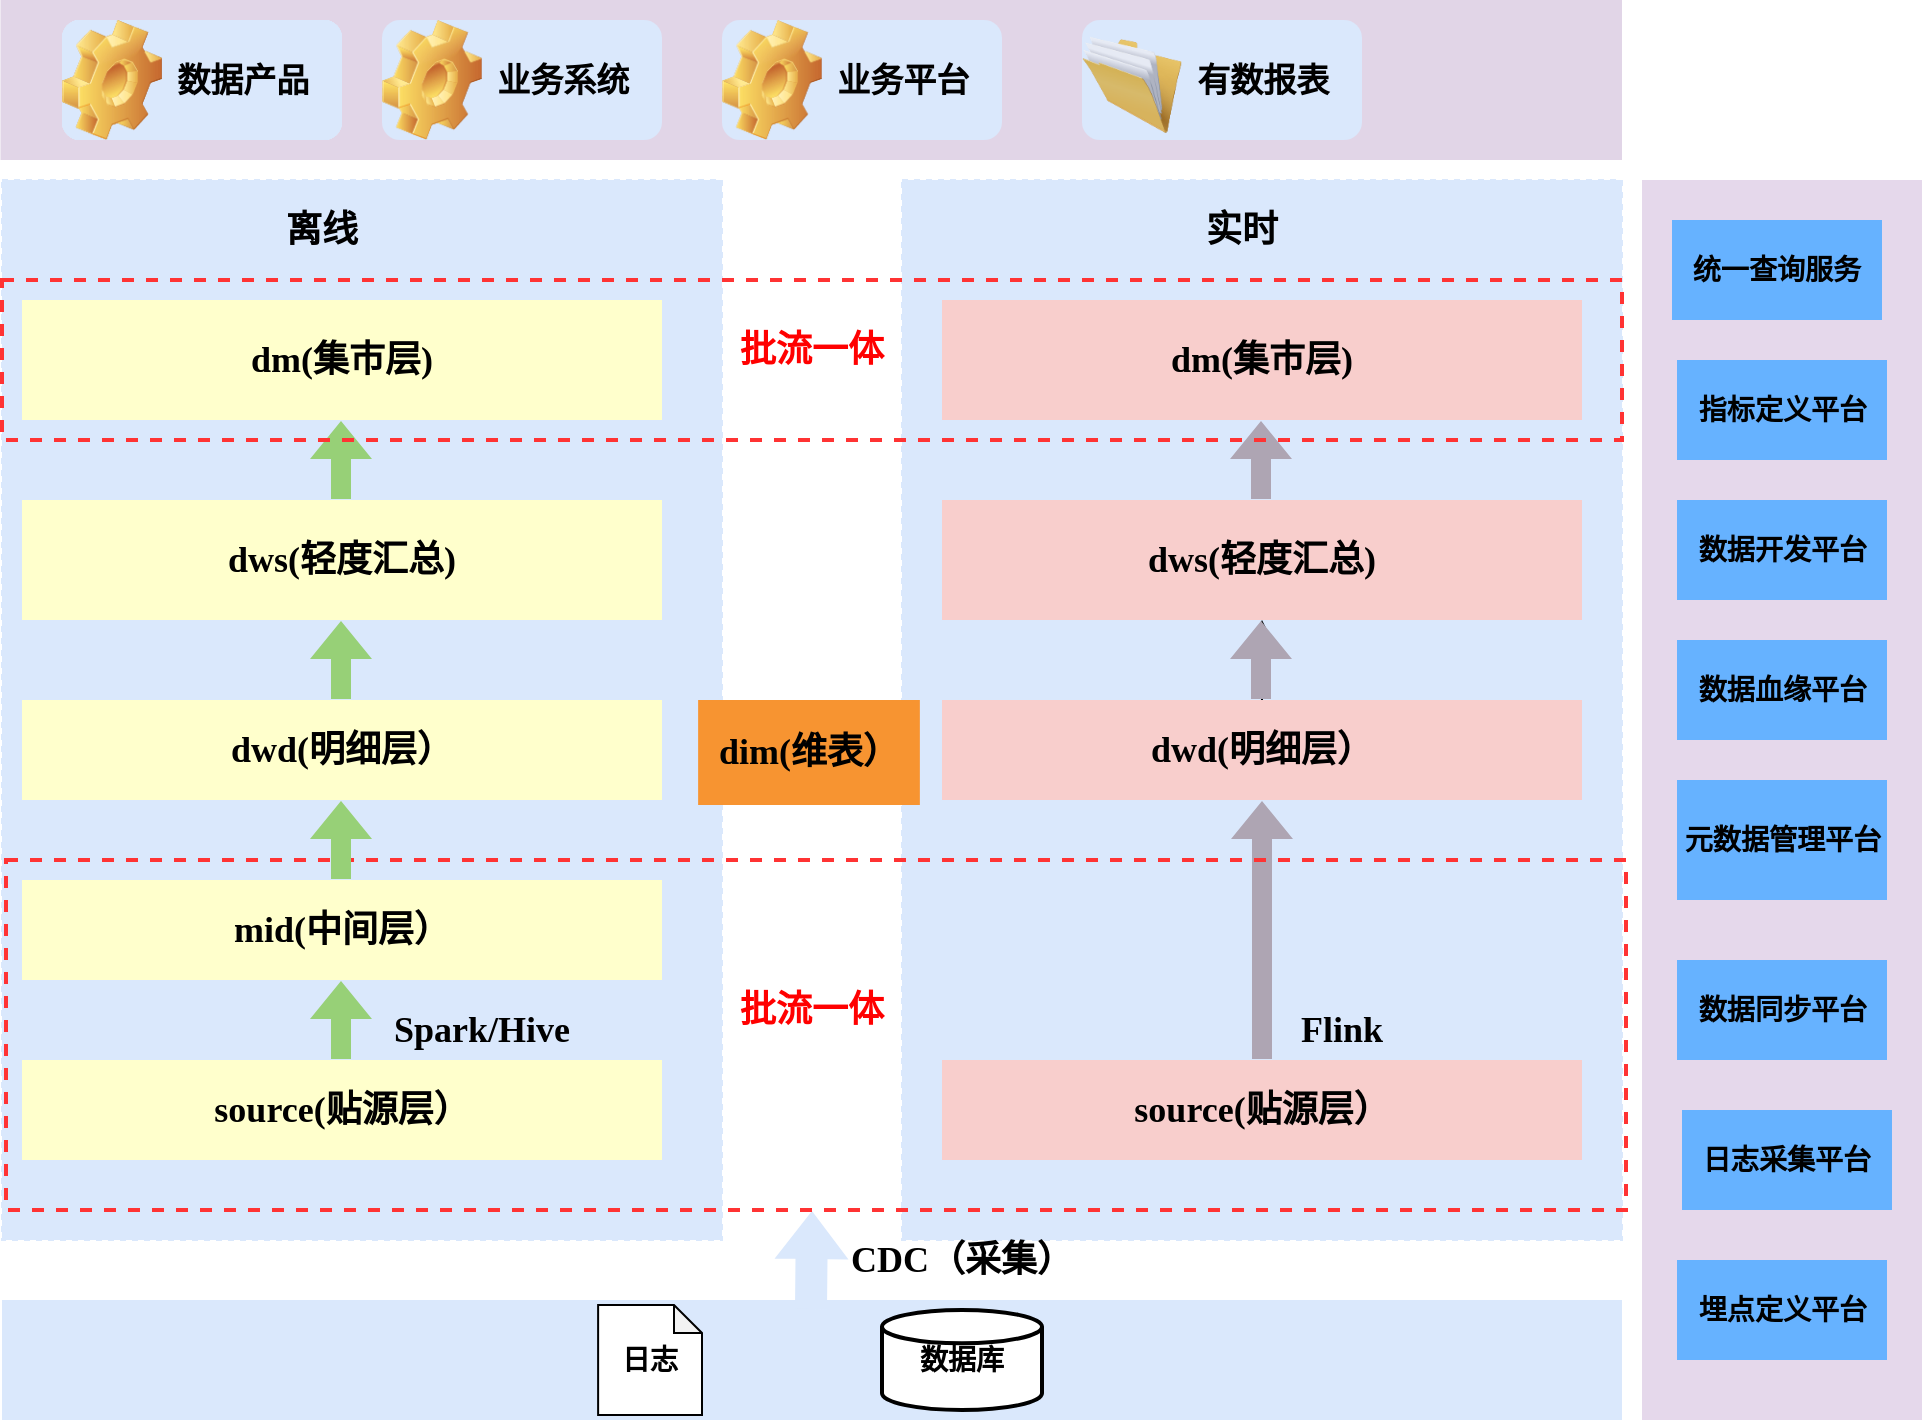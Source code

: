 <mxfile version="16.6.4" type="github">
  <diagram id="yBQkogD8sNwiqYRaZePr" name="第 1 页">
    <mxGraphModel dx="782" dy="479" grid="1" gridSize="10" guides="1" tooltips="1" connect="1" arrows="1" fold="1" page="1" pageScale="1" pageWidth="827" pageHeight="1169" math="0" shadow="0">
      <root>
        <mxCell id="0" />
        <mxCell id="1" parent="0" />
        <mxCell id="X9aOVJZBJ18JT7NjNBlV-81" value="" style="rounded=0;whiteSpace=wrap;html=1;dashed=1;fontFamily=Times New Roman;fillColor=#DAE8FC;strokeColor=#DAE8FC;strokeWidth=1;labelBackgroundColor=#E6E6E6;" parent="1" vertex="1">
          <mxGeometry x="10" y="140" width="360" height="530" as="geometry" />
        </mxCell>
        <mxCell id="X9aOVJZBJ18JT7NjNBlV-89" value="" style="rounded=0;whiteSpace=wrap;html=1;dashed=1;fontFamily=Times New Roman;fillColor=#DAE8FC;strokeColor=#DAE8FC;strokeWidth=1;" parent="1" vertex="1">
          <mxGeometry x="460" y="140" width="360" height="530" as="geometry" />
        </mxCell>
        <mxCell id="X9aOVJZBJ18JT7NjNBlV-15" value="&lt;h2&gt;&lt;font face=&quot;Times New Roman&quot;&gt;&lt;b&gt;dm(集市层)&lt;/b&gt;&lt;/font&gt;&lt;/h2&gt;" style="rounded=0;whiteSpace=wrap;html=1;fillColor=#FFFFCC;strokeColor=none;" parent="1" vertex="1">
          <mxGeometry x="20" y="200" width="320" height="60" as="geometry" />
        </mxCell>
        <mxCell id="X9aOVJZBJ18JT7NjNBlV-17" value="&lt;h2&gt;&lt;font face=&quot;Times New Roman&quot;&gt;dws(轻度汇总)&lt;/font&gt;&lt;/h2&gt;" style="rounded=0;whiteSpace=wrap;html=1;fillColor=#FFFFCC;strokeColor=none;" parent="1" vertex="1">
          <mxGeometry x="20" y="300" width="320" height="60" as="geometry" />
        </mxCell>
        <mxCell id="X9aOVJZBJ18JT7NjNBlV-18" value="&lt;h2&gt;&lt;font face=&quot;Times New Roman&quot;&gt;&lt;b&gt;dwd(明细层）&lt;/b&gt;&lt;/font&gt;&lt;/h2&gt;" style="rounded=0;whiteSpace=wrap;html=1;fillColor=#FFFFCC;strokeColor=none;" parent="1" vertex="1">
          <mxGeometry x="20" y="400" width="320" height="50" as="geometry" />
        </mxCell>
        <mxCell id="X9aOVJZBJ18JT7NjNBlV-19" value="&lt;h2&gt;&lt;font face=&quot;Times New Roman&quot;&gt;mid(中间层）&lt;/font&gt;&lt;/h2&gt;" style="rounded=0;whiteSpace=wrap;html=1;fillColor=#FFFFCC;strokeColor=none;" parent="1" vertex="1">
          <mxGeometry x="20" y="490" width="320" height="50" as="geometry" />
        </mxCell>
        <mxCell id="X9aOVJZBJ18JT7NjNBlV-20" value="&lt;h2&gt;&lt;font face=&quot;Times New Roman&quot;&gt;source(贴源层）&lt;/font&gt;&lt;/h2&gt;" style="rounded=0;whiteSpace=wrap;html=1;fillColor=#FFFFCC;strokeColor=none;" parent="1" vertex="1">
          <mxGeometry x="20" y="580" width="320" height="50" as="geometry" />
        </mxCell>
        <mxCell id="X9aOVJZBJ18JT7NjNBlV-26" value="&lt;h2&gt;&lt;br&gt;&lt;/h2&gt;" style="rounded=0;whiteSpace=wrap;html=1;fillColor=#dae8fc;strokeColor=none;" parent="1" vertex="1">
          <mxGeometry x="10" y="700" width="810" height="60" as="geometry" />
        </mxCell>
        <mxCell id="X9aOVJZBJ18JT7NjNBlV-38" value="&lt;h2&gt;&lt;b&gt;CDC（采集）&lt;/b&gt;&lt;/h2&gt;" style="text;html=1;strokeColor=none;fillColor=none;align=center;verticalAlign=middle;whiteSpace=wrap;rounded=0;dashed=1;fontFamily=Times New Roman;" parent="1" vertex="1">
          <mxGeometry x="430" y="670" width="120" height="20" as="geometry" />
        </mxCell>
        <mxCell id="X9aOVJZBJ18JT7NjNBlV-40" value="" style="shape=flexArrow;endArrow=classic;html=1;rounded=0;fontFamily=Times New Roman;fillColor=#97D077;strokeColor=none;" parent="1" edge="1">
          <mxGeometry width="50" height="50" relative="1" as="geometry">
            <mxPoint x="179.5" y="580" as="sourcePoint" />
            <mxPoint x="179.5" y="540" as="targetPoint" />
          </mxGeometry>
        </mxCell>
        <mxCell id="X9aOVJZBJ18JT7NjNBlV-43" value="" style="shape=flexArrow;endArrow=classic;html=1;rounded=0;fontFamily=Times New Roman;fillColor=#d5e8d4;strokeColor=none;" parent="1" edge="1">
          <mxGeometry width="50" height="50" relative="1" as="geometry">
            <mxPoint x="179.5" y="490" as="sourcePoint" />
            <mxPoint x="179.5" y="450" as="targetPoint" />
          </mxGeometry>
        </mxCell>
        <mxCell id="X9aOVJZBJ18JT7NjNBlV-44" value="" style="shape=flexArrow;endArrow=classic;html=1;rounded=0;fontFamily=Times New Roman;fillColor=#97D077;strokeColor=none;" parent="1" edge="1">
          <mxGeometry width="50" height="50" relative="1" as="geometry">
            <mxPoint x="179.5" y="400" as="sourcePoint" />
            <mxPoint x="179.5" y="360" as="targetPoint" />
          </mxGeometry>
        </mxCell>
        <mxCell id="X9aOVJZBJ18JT7NjNBlV-45" value="" style="shape=flexArrow;endArrow=classic;html=1;rounded=0;fontFamily=Times New Roman;fillColor=#97D077;strokeColor=none;" parent="1" edge="1">
          <mxGeometry width="50" height="50" relative="1" as="geometry">
            <mxPoint x="179.5" y="300" as="sourcePoint" />
            <mxPoint x="179.5" y="260" as="targetPoint" />
          </mxGeometry>
        </mxCell>
        <mxCell id="X9aOVJZBJ18JT7NjNBlV-46" value="&lt;h2&gt;Spark/Hive&lt;/h2&gt;" style="text;html=1;strokeColor=none;fillColor=none;align=center;verticalAlign=middle;whiteSpace=wrap;rounded=0;dashed=1;fontFamily=Times New Roman;" parent="1" vertex="1">
          <mxGeometry x="220" y="550" width="60" height="30" as="geometry" />
        </mxCell>
        <mxCell id="X9aOVJZBJ18JT7NjNBlV-48" value="&lt;h2&gt;&lt;font face=&quot;Times New Roman&quot;&gt;&lt;b&gt;dm(集市层)&lt;/b&gt;&lt;/font&gt;&lt;/h2&gt;" style="rounded=0;whiteSpace=wrap;html=1;fillColor=#f8cecc;strokeColor=none;" parent="1" vertex="1">
          <mxGeometry x="480" y="200" width="320" height="60" as="geometry" />
        </mxCell>
        <mxCell id="X9aOVJZBJ18JT7NjNBlV-49" value="&lt;h2&gt;&lt;font face=&quot;Times New Roman&quot;&gt;dws(轻度汇总)&lt;/font&gt;&lt;/h2&gt;" style="rounded=0;whiteSpace=wrap;html=1;fillColor=#f8cecc;strokeColor=none;" parent="1" vertex="1">
          <mxGeometry x="480" y="300" width="320" height="60" as="geometry" />
        </mxCell>
        <mxCell id="X9aOVJZBJ18JT7NjNBlV-79" value="" style="edgeStyle=orthogonalEdgeStyle;rounded=0;orthogonalLoop=1;jettySize=auto;html=1;fontFamily=Times New Roman;fillColor=none;" parent="1" source="X9aOVJZBJ18JT7NjNBlV-50" target="X9aOVJZBJ18JT7NjNBlV-49" edge="1">
          <mxGeometry relative="1" as="geometry" />
        </mxCell>
        <mxCell id="X9aOVJZBJ18JT7NjNBlV-50" value="&lt;h2&gt;&lt;font face=&quot;Times New Roman&quot;&gt;&lt;b&gt;dwd(明细层）&lt;/b&gt;&lt;/font&gt;&lt;/h2&gt;" style="rounded=0;whiteSpace=wrap;html=1;fillColor=#f8cecc;strokeColor=none;" parent="1" vertex="1">
          <mxGeometry x="480" y="400" width="320" height="50" as="geometry" />
        </mxCell>
        <mxCell id="X9aOVJZBJ18JT7NjNBlV-52" value="&lt;h2&gt;&lt;font face=&quot;Times New Roman&quot;&gt;source(贴源层）&lt;/font&gt;&lt;/h2&gt;" style="rounded=0;whiteSpace=wrap;html=1;fillColor=#f8cecc;strokeColor=none;" parent="1" vertex="1">
          <mxGeometry x="480" y="580" width="320" height="50" as="geometry" />
        </mxCell>
        <mxCell id="X9aOVJZBJ18JT7NjNBlV-54" value="" style="shape=flexArrow;endArrow=classic;html=1;rounded=0;fontFamily=Times New Roman;fillColor=#AEA5B3;strokeColor=none;entryX=0.5;entryY=1;entryDx=0;entryDy=0;exitX=0.5;exitY=0;exitDx=0;exitDy=0;" parent="1" source="X9aOVJZBJ18JT7NjNBlV-52" target="X9aOVJZBJ18JT7NjNBlV-50" edge="1">
          <mxGeometry width="50" height="50" relative="1" as="geometry">
            <mxPoint x="640" y="590" as="sourcePoint" />
            <mxPoint x="639.5" y="550" as="targetPoint" />
          </mxGeometry>
        </mxCell>
        <mxCell id="X9aOVJZBJ18JT7NjNBlV-55" value="" style="shape=flexArrow;endArrow=classic;html=1;rounded=0;fontFamily=Times New Roman;fillColor=#AEA5B3;strokeColor=none;" parent="1" edge="1">
          <mxGeometry width="50" height="50" relative="1" as="geometry">
            <mxPoint x="639.5" y="400" as="sourcePoint" />
            <mxPoint x="639.5" y="360" as="targetPoint" />
          </mxGeometry>
        </mxCell>
        <mxCell id="X9aOVJZBJ18JT7NjNBlV-57" value="&lt;h2&gt;Flink&lt;/h2&gt;" style="text;html=1;strokeColor=none;fillColor=none;align=center;verticalAlign=middle;whiteSpace=wrap;rounded=0;dashed=1;fontFamily=Times New Roman;" parent="1" vertex="1">
          <mxGeometry x="650" y="550" width="60" height="30" as="geometry" />
        </mxCell>
        <mxCell id="X9aOVJZBJ18JT7NjNBlV-72" value="" style="shape=flexArrow;endArrow=classic;html=1;rounded=0;fontFamily=Times New Roman;fillColor=#AEA5B3;strokeColor=none;" parent="1" edge="1">
          <mxGeometry width="50" height="50" relative="1" as="geometry">
            <mxPoint x="639.5" y="300" as="sourcePoint" />
            <mxPoint x="639.5" y="260" as="targetPoint" />
          </mxGeometry>
        </mxCell>
        <mxCell id="X9aOVJZBJ18JT7NjNBlV-70" value="&lt;h2&gt;&lt;font face=&quot;Times New Roman&quot;&gt;dim(维表）&lt;/font&gt;&lt;/h2&gt;" style="rounded=0;whiteSpace=wrap;html=1;fillColor=#F79431;strokeColor=none;" parent="1" vertex="1">
          <mxGeometry x="358.06" y="400" width="110.87" height="52.5" as="geometry" />
        </mxCell>
        <mxCell id="X9aOVJZBJ18JT7NjNBlV-76" value="" style="shape=flexArrow;endArrow=classic;html=1;rounded=0;fontFamily=Times New Roman;fillColor=#dae8fc;width=16;endSize=7.67;strokeColor=none;" parent="1" edge="1">
          <mxGeometry width="50" height="50" relative="1" as="geometry">
            <mxPoint x="414.5" y="705" as="sourcePoint" />
            <mxPoint x="414.99" y="655" as="targetPoint" />
          </mxGeometry>
        </mxCell>
        <mxCell id="X9aOVJZBJ18JT7NjNBlV-83" value="" style="rounded=0;whiteSpace=wrap;html=1;dashed=1;fontFamily=Times New Roman;fillColor=none;strokeColor=#FF3333;strokeWidth=2;" parent="1" vertex="1">
          <mxGeometry x="12" y="480" width="810" height="175" as="geometry" />
        </mxCell>
        <mxCell id="X9aOVJZBJ18JT7NjNBlV-84" value="&lt;h2&gt;&lt;font color=&quot;#ff0000&quot;&gt;批流一体&lt;/font&gt;&lt;/h2&gt;" style="text;html=1;strokeColor=none;fillColor=none;align=center;verticalAlign=middle;whiteSpace=wrap;rounded=0;dashed=1;fontFamily=Times New Roman;" parent="1" vertex="1">
          <mxGeometry x="360" y="550" width="110" height="10" as="geometry" />
        </mxCell>
        <mxCell id="X9aOVJZBJ18JT7NjNBlV-88" value="&lt;h2&gt;&lt;br&gt;&lt;/h2&gt;" style="rounded=0;whiteSpace=wrap;html=1;fillColor=#e1d5e7;strokeColor=none;" parent="1" vertex="1">
          <mxGeometry x="9.24" y="50" width="810.76" height="80" as="geometry" />
        </mxCell>
        <mxCell id="X9aOVJZBJ18JT7NjNBlV-91" value="" style="rounded=0;whiteSpace=wrap;html=1;dashed=1;fontFamily=Times New Roman;fillColor=none;strokeColor=#FF3333;strokeWidth=2;" parent="1" vertex="1">
          <mxGeometry x="10" y="190" width="810" height="80" as="geometry" />
        </mxCell>
        <mxCell id="X9aOVJZBJ18JT7NjNBlV-92" value="&lt;h2&gt;&lt;font color=&quot;#ff0000&quot;&gt;批流一体&lt;/font&gt;&lt;/h2&gt;" style="text;html=1;strokeColor=none;fillColor=none;align=center;verticalAlign=middle;whiteSpace=wrap;rounded=0;dashed=1;fontFamily=Times New Roman;" parent="1" vertex="1">
          <mxGeometry x="360" y="220" width="110" height="10" as="geometry" />
        </mxCell>
        <mxCell id="X9aOVJZBJ18JT7NjNBlV-94" value="&lt;h2&gt;&lt;font color=&quot;#000000&quot;&gt;离线&lt;/font&gt;&lt;/h2&gt;" style="text;html=1;strokeColor=none;fillColor=none;align=center;verticalAlign=middle;whiteSpace=wrap;rounded=0;dashed=1;fontFamily=Times New Roman;fontColor=#FF0000;" parent="1" vertex="1">
          <mxGeometry x="140" y="150" width="60" height="30" as="geometry" />
        </mxCell>
        <mxCell id="X9aOVJZBJ18JT7NjNBlV-95" value="&lt;h2&gt;&lt;font color=&quot;#000000&quot;&gt;实时&lt;/font&gt;&lt;/h2&gt;" style="text;html=1;strokeColor=none;fillColor=none;align=center;verticalAlign=middle;whiteSpace=wrap;rounded=0;dashed=1;fontFamily=Times New Roman;fontColor=#FF0000;" parent="1" vertex="1">
          <mxGeometry x="600" y="150" width="60" height="30" as="geometry" />
        </mxCell>
        <mxCell id="X9aOVJZBJ18JT7NjNBlV-96" value="" style="shape=flexArrow;endArrow=classic;html=1;rounded=0;fontFamily=Times New Roman;fillColor=#97D077;strokeColor=none;" parent="1" edge="1">
          <mxGeometry width="50" height="50" relative="1" as="geometry">
            <mxPoint x="179.5" y="490" as="sourcePoint" />
            <mxPoint x="179.5" y="450" as="targetPoint" />
          </mxGeometry>
        </mxCell>
        <mxCell id="X9aOVJZBJ18JT7NjNBlV-113" value="" style="rounded=0;whiteSpace=wrap;html=1;dashed=1;labelBackgroundColor=#E1D5E7;fontFamily=Times New Roman;strokeColor=none;strokeWidth=2;fillColor=#E5D8EB;" parent="1" vertex="1">
          <mxGeometry x="830" y="140" width="140" height="620" as="geometry" />
        </mxCell>
        <mxCell id="As9_9Nimq-O4MdQxtgSM-15" value="" style="group" parent="1" vertex="1" connectable="0">
          <mxGeometry x="550" y="60" width="140" height="60" as="geometry" />
        </mxCell>
        <mxCell id="As9_9Nimq-O4MdQxtgSM-12" value="&lt;h2&gt;&amp;nbsp; &amp;nbsp; &amp;nbsp; &amp;nbsp; &amp;nbsp; 有数报表&lt;/h2&gt;" style="rounded=1;whiteSpace=wrap;html=1;dashed=1;labelBorderColor=none;fontFamily=Times New Roman;fontSize=11;fontColor=none;strokeColor=none;fillColor=#DAE8FC;" parent="As9_9Nimq-O4MdQxtgSM-15" vertex="1">
          <mxGeometry width="140" height="60" as="geometry" />
        </mxCell>
        <mxCell id="As9_9Nimq-O4MdQxtgSM-2" value="" style="image;html=1;image=img/lib/clip_art/general/Full_Folder_128x128.png;dashed=1;labelBorderColor=none;fontFamily=Times New Roman;fontSize=11;fontColor=none;strokeColor=#CC0000;fillColor=#99CCFF;" parent="As9_9Nimq-O4MdQxtgSM-15" vertex="1">
          <mxGeometry y="5" width="50" height="55" as="geometry" />
        </mxCell>
        <mxCell id="As9_9Nimq-O4MdQxtgSM-21" value="" style="group" parent="1" vertex="1" connectable="0">
          <mxGeometry x="40" y="60" width="140" height="60" as="geometry" />
        </mxCell>
        <mxCell id="As9_9Nimq-O4MdQxtgSM-22" value="&lt;h2&gt;&amp;nbsp; &amp;nbsp; &amp;nbsp; &amp;nbsp; &amp;nbsp; 数据产品&lt;/h2&gt;" style="rounded=1;whiteSpace=wrap;html=1;dashed=1;labelBorderColor=none;fontFamily=Times New Roman;fontSize=11;fontColor=none;strokeColor=none;fillColor=#DAE8FC;" parent="As9_9Nimq-O4MdQxtgSM-21" vertex="1">
          <mxGeometry width="140" height="60" as="geometry" />
        </mxCell>
        <mxCell id="As9_9Nimq-O4MdQxtgSM-23" value="" style="shape=image;html=1;verticalLabelPosition=bottom;verticalAlign=top;imageAspect=0;image=img/clipart/Gear_128x128.png;dashed=1;labelBorderColor=none;fontFamily=Times New Roman;fontSize=11;fontColor=none;strokeColor=#CC0000;fillColor=#DAE8FC;" parent="As9_9Nimq-O4MdQxtgSM-21" vertex="1">
          <mxGeometry width="50" height="60" as="geometry" />
        </mxCell>
        <mxCell id="0jsYW7mjkBVJK00ZDQxi-10" value="" style="group" parent="As9_9Nimq-O4MdQxtgSM-21" vertex="1" connectable="0">
          <mxGeometry width="140" height="60" as="geometry" />
        </mxCell>
        <mxCell id="0jsYW7mjkBVJK00ZDQxi-11" value="&lt;h2&gt;&amp;nbsp; &amp;nbsp; &amp;nbsp; &amp;nbsp; &amp;nbsp; 数据产品&lt;/h2&gt;" style="rounded=1;whiteSpace=wrap;html=1;dashed=1;labelBorderColor=none;fontFamily=Times New Roman;fontSize=11;fontColor=none;strokeColor=none;fillColor=#DAE8FC;" parent="0jsYW7mjkBVJK00ZDQxi-10" vertex="1">
          <mxGeometry width="140" height="60" as="geometry" />
        </mxCell>
        <mxCell id="0jsYW7mjkBVJK00ZDQxi-12" value="" style="shape=image;html=1;verticalLabelPosition=bottom;verticalAlign=top;imageAspect=0;image=img/clipart/Gear_128x128.png;dashed=1;labelBorderColor=none;fontFamily=Times New Roman;fontSize=11;fontColor=none;strokeColor=#CC0000;fillColor=#DAE8FC;" parent="0jsYW7mjkBVJK00ZDQxi-10" vertex="1">
          <mxGeometry width="50" height="60" as="geometry" />
        </mxCell>
        <mxCell id="0jsYW7mjkBVJK00ZDQxi-13" value="" style="shape=image;html=1;verticalLabelPosition=bottom;verticalAlign=top;imageAspect=0;image=img/clipart/Gear_128x128.png;dashed=1;labelBorderColor=none;fontFamily=Times New Roman;fontSize=11;fontColor=none;strokeColor=#CC0000;fillColor=#DAE8FC;" parent="0jsYW7mjkBVJK00ZDQxi-10" vertex="1">
          <mxGeometry width="50" height="60" as="geometry" />
        </mxCell>
        <mxCell id="0jsYW7mjkBVJK00ZDQxi-14" value="" style="group" parent="0jsYW7mjkBVJK00ZDQxi-10" vertex="1" connectable="0">
          <mxGeometry width="140" height="60" as="geometry" />
        </mxCell>
        <mxCell id="0jsYW7mjkBVJK00ZDQxi-15" value="&lt;h2&gt;&amp;nbsp; &amp;nbsp; &amp;nbsp; &amp;nbsp; &amp;nbsp; 数据产品&lt;/h2&gt;" style="rounded=1;whiteSpace=wrap;html=1;dashed=1;labelBorderColor=none;fontFamily=Times New Roman;fontSize=11;fontColor=none;strokeColor=none;fillColor=#DAE8FC;" parent="0jsYW7mjkBVJK00ZDQxi-14" vertex="1">
          <mxGeometry width="140" height="60" as="geometry" />
        </mxCell>
        <mxCell id="0jsYW7mjkBVJK00ZDQxi-16" value="" style="shape=image;html=1;verticalLabelPosition=bottom;verticalAlign=top;imageAspect=0;image=img/clipart/Gear_128x128.png;dashed=1;labelBorderColor=none;fontFamily=Times New Roman;fontSize=11;fontColor=none;strokeColor=#CC0000;fillColor=#DAE8FC;" parent="0jsYW7mjkBVJK00ZDQxi-14" vertex="1">
          <mxGeometry width="50" height="60" as="geometry" />
        </mxCell>
        <mxCell id="0jsYW7mjkBVJK00ZDQxi-17" value="" style="group" parent="0jsYW7mjkBVJK00ZDQxi-14" vertex="1" connectable="0">
          <mxGeometry width="140" height="60" as="geometry" />
        </mxCell>
        <mxCell id="0jsYW7mjkBVJK00ZDQxi-18" value="&lt;h2&gt;&amp;nbsp; &amp;nbsp; &amp;nbsp; &amp;nbsp; &amp;nbsp; 数据产品&lt;/h2&gt;" style="rounded=1;whiteSpace=wrap;html=1;dashed=1;labelBorderColor=none;fontFamily=Times New Roman;fontSize=11;fontColor=none;strokeColor=none;fillColor=#DAE8FC;" parent="0jsYW7mjkBVJK00ZDQxi-17" vertex="1">
          <mxGeometry width="140" height="60" as="geometry" />
        </mxCell>
        <mxCell id="0jsYW7mjkBVJK00ZDQxi-19" value="" style="shape=image;html=1;verticalLabelPosition=bottom;verticalAlign=top;imageAspect=0;image=img/clipart/Gear_128x128.png;dashed=1;labelBorderColor=none;fontFamily=Times New Roman;fontSize=11;fontColor=none;strokeColor=#CC0000;fillColor=#DAE8FC;" parent="0jsYW7mjkBVJK00ZDQxi-17" vertex="1">
          <mxGeometry width="50" height="60" as="geometry" />
        </mxCell>
        <mxCell id="0jsYW7mjkBVJK00ZDQxi-20" value="" style="shape=image;html=1;verticalLabelPosition=bottom;verticalAlign=top;imageAspect=0;image=img/clipart/Gear_128x128.png;dashed=1;labelBorderColor=none;fontFamily=Times New Roman;fontSize=11;fontColor=none;strokeColor=#CC0000;fillColor=#DAE8FC;" parent="0jsYW7mjkBVJK00ZDQxi-17" vertex="1">
          <mxGeometry width="50" height="60" as="geometry" />
        </mxCell>
        <mxCell id="As9_9Nimq-O4MdQxtgSM-24" value="" style="group" parent="1" vertex="1" connectable="0">
          <mxGeometry x="200" y="60" width="140" height="60" as="geometry" />
        </mxCell>
        <mxCell id="As9_9Nimq-O4MdQxtgSM-26" value="" style="shape=image;html=1;verticalLabelPosition=bottom;verticalAlign=top;imageAspect=0;image=img/clipart/Gear_128x128.png;dashed=1;labelBorderColor=none;fontFamily=Times New Roman;fontSize=11;fontColor=none;strokeColor=#CC0000;fillColor=#DAE8FC;" parent="As9_9Nimq-O4MdQxtgSM-24" vertex="1">
          <mxGeometry width="50" height="60" as="geometry" />
        </mxCell>
        <mxCell id="0jsYW7mjkBVJK00ZDQxi-9" value="" style="group" parent="As9_9Nimq-O4MdQxtgSM-24" vertex="1" connectable="0">
          <mxGeometry width="140" height="60" as="geometry" />
        </mxCell>
        <mxCell id="As9_9Nimq-O4MdQxtgSM-25" value="&lt;h2&gt;&amp;nbsp; &amp;nbsp; &amp;nbsp; &amp;nbsp; &amp;nbsp; 业务系统&lt;/h2&gt;" style="rounded=1;whiteSpace=wrap;html=1;dashed=1;labelBorderColor=none;fontFamily=Times New Roman;fontSize=11;fontColor=none;strokeColor=none;fillColor=#DAE8FC;" parent="0jsYW7mjkBVJK00ZDQxi-9" vertex="1">
          <mxGeometry width="140" height="60" as="geometry" />
        </mxCell>
        <mxCell id="0jsYW7mjkBVJK00ZDQxi-8" value="" style="shape=image;html=1;verticalLabelPosition=bottom;verticalAlign=top;imageAspect=0;image=img/clipart/Gear_128x128.png;dashed=1;labelBorderColor=none;fontFamily=Times New Roman;fontSize=11;fontColor=none;strokeColor=#CC0000;fillColor=#DAE8FC;" parent="0jsYW7mjkBVJK00ZDQxi-9" vertex="1">
          <mxGeometry width="50" height="60" as="geometry" />
        </mxCell>
        <mxCell id="As9_9Nimq-O4MdQxtgSM-27" value="" style="group" parent="1" vertex="1" connectable="0">
          <mxGeometry x="370" y="60" width="140" height="60" as="geometry" />
        </mxCell>
        <mxCell id="As9_9Nimq-O4MdQxtgSM-29" value="" style="shape=image;html=1;verticalLabelPosition=bottom;verticalAlign=top;imageAspect=0;image=img/clipart/Gear_128x128.png;dashed=1;labelBorderColor=none;fontFamily=Times New Roman;fontSize=11;fontColor=none;strokeColor=#CC0000;fillColor=#DAE8FC;" parent="As9_9Nimq-O4MdQxtgSM-27" vertex="1">
          <mxGeometry width="50" height="60" as="geometry" />
        </mxCell>
        <mxCell id="0jsYW7mjkBVJK00ZDQxi-3" value="" style="shape=image;html=1;verticalLabelPosition=bottom;verticalAlign=top;imageAspect=0;image=img/clipart/Gear_128x128.png;dashed=1;labelBorderColor=none;fontFamily=Times New Roman;fontSize=11;fontColor=none;strokeColor=#CC0000;fillColor=#DAE8FC;" parent="As9_9Nimq-O4MdQxtgSM-27" vertex="1">
          <mxGeometry width="50" height="60" as="geometry" />
        </mxCell>
        <mxCell id="0jsYW7mjkBVJK00ZDQxi-7" value="" style="group" parent="As9_9Nimq-O4MdQxtgSM-27" vertex="1" connectable="0">
          <mxGeometry width="140" height="60" as="geometry" />
        </mxCell>
        <mxCell id="As9_9Nimq-O4MdQxtgSM-28" value="&lt;h2&gt;&amp;nbsp; &amp;nbsp; &amp;nbsp; &amp;nbsp; &amp;nbsp; 业务平台&lt;/h2&gt;" style="rounded=1;whiteSpace=wrap;html=1;dashed=1;labelBorderColor=none;fontFamily=Times New Roman;fontSize=11;fontColor=none;strokeColor=none;fillColor=#DAE8FC;" parent="0jsYW7mjkBVJK00ZDQxi-7" vertex="1">
          <mxGeometry width="140" height="60" as="geometry" />
        </mxCell>
        <mxCell id="0jsYW7mjkBVJK00ZDQxi-6" value="" style="shape=image;html=1;verticalLabelPosition=bottom;verticalAlign=top;imageAspect=0;image=img/clipart/Gear_128x128.png;dashed=1;labelBorderColor=none;fontFamily=Times New Roman;fontSize=11;fontColor=none;strokeColor=#CC0000;fillColor=#DAE8FC;" parent="0jsYW7mjkBVJK00ZDQxi-7" vertex="1">
          <mxGeometry width="50" height="60" as="geometry" />
        </mxCell>
        <mxCell id="0jsYW7mjkBVJK00ZDQxi-1" value="&lt;h3&gt;数据库&lt;/h3&gt;" style="strokeWidth=2;html=1;shape=mxgraph.flowchart.database;whiteSpace=wrap;" parent="1" vertex="1">
          <mxGeometry x="450" y="705" width="80" height="50" as="geometry" />
        </mxCell>
        <mxCell id="0jsYW7mjkBVJK00ZDQxi-23" value="&lt;h3&gt;日志&lt;/h3&gt;" style="shape=note;whiteSpace=wrap;html=1;backgroundOutline=1;darkOpacity=0.05;size=14;" parent="1" vertex="1">
          <mxGeometry x="308.06" y="702.5" width="51.94" height="55" as="geometry" />
        </mxCell>
        <mxCell id="1MsRyuQZ5NE7aAgOm8JP-3" value="&lt;h3&gt;埋点定义平台&lt;/h3&gt;" style="rounded=0;whiteSpace=wrap;html=1;strokeColor=none;fillColor=#66B2FF;" vertex="1" parent="1">
          <mxGeometry x="847.5" y="680" width="105" height="50" as="geometry" />
        </mxCell>
        <mxCell id="1MsRyuQZ5NE7aAgOm8JP-4" value="&lt;h3&gt;日志采集平台&lt;/h3&gt;" style="rounded=0;whiteSpace=wrap;html=1;strokeColor=none;fillColor=#66B2FF;" vertex="1" parent="1">
          <mxGeometry x="850" y="605" width="105" height="50" as="geometry" />
        </mxCell>
        <mxCell id="1MsRyuQZ5NE7aAgOm8JP-5" value="&lt;h3&gt;数据开发平台&lt;/h3&gt;" style="rounded=0;whiteSpace=wrap;html=1;strokeColor=none;fillColor=#66B2FF;" vertex="1" parent="1">
          <mxGeometry x="847.5" y="300" width="105" height="50" as="geometry" />
        </mxCell>
        <mxCell id="1MsRyuQZ5NE7aAgOm8JP-7" value="&lt;h3&gt;元数据管理平台&lt;/h3&gt;" style="rounded=0;whiteSpace=wrap;html=1;strokeColor=none;fillColor=#66B2FF;" vertex="1" parent="1">
          <mxGeometry x="847.5" y="440" width="105" height="60" as="geometry" />
        </mxCell>
        <mxCell id="1MsRyuQZ5NE7aAgOm8JP-8" value="&lt;h3&gt;统一查询服务&lt;/h3&gt;" style="rounded=0;whiteSpace=wrap;html=1;strokeColor=none;fillColor=#66B2FF;" vertex="1" parent="1">
          <mxGeometry x="845" y="160" width="105" height="50" as="geometry" />
        </mxCell>
        <mxCell id="1MsRyuQZ5NE7aAgOm8JP-10" value="&lt;h3&gt;数据血缘平台&lt;/h3&gt;" style="rounded=0;whiteSpace=wrap;html=1;strokeColor=none;fillColor=#66B2FF;" vertex="1" parent="1">
          <mxGeometry x="847.5" y="370" width="105" height="50" as="geometry" />
        </mxCell>
        <mxCell id="1MsRyuQZ5NE7aAgOm8JP-11" value="&lt;h3&gt;数据同步平台&lt;/h3&gt;" style="rounded=0;whiteSpace=wrap;html=1;strokeColor=none;fillColor=#66B2FF;" vertex="1" parent="1">
          <mxGeometry x="847.5" y="530" width="105" height="50" as="geometry" />
        </mxCell>
        <mxCell id="1MsRyuQZ5NE7aAgOm8JP-12" value="&lt;h3&gt;指标定义平台&lt;/h3&gt;" style="rounded=0;whiteSpace=wrap;html=1;strokeColor=none;fillColor=#66B2FF;" vertex="1" parent="1">
          <mxGeometry x="847.5" y="230" width="105" height="50" as="geometry" />
        </mxCell>
      </root>
    </mxGraphModel>
  </diagram>
</mxfile>
